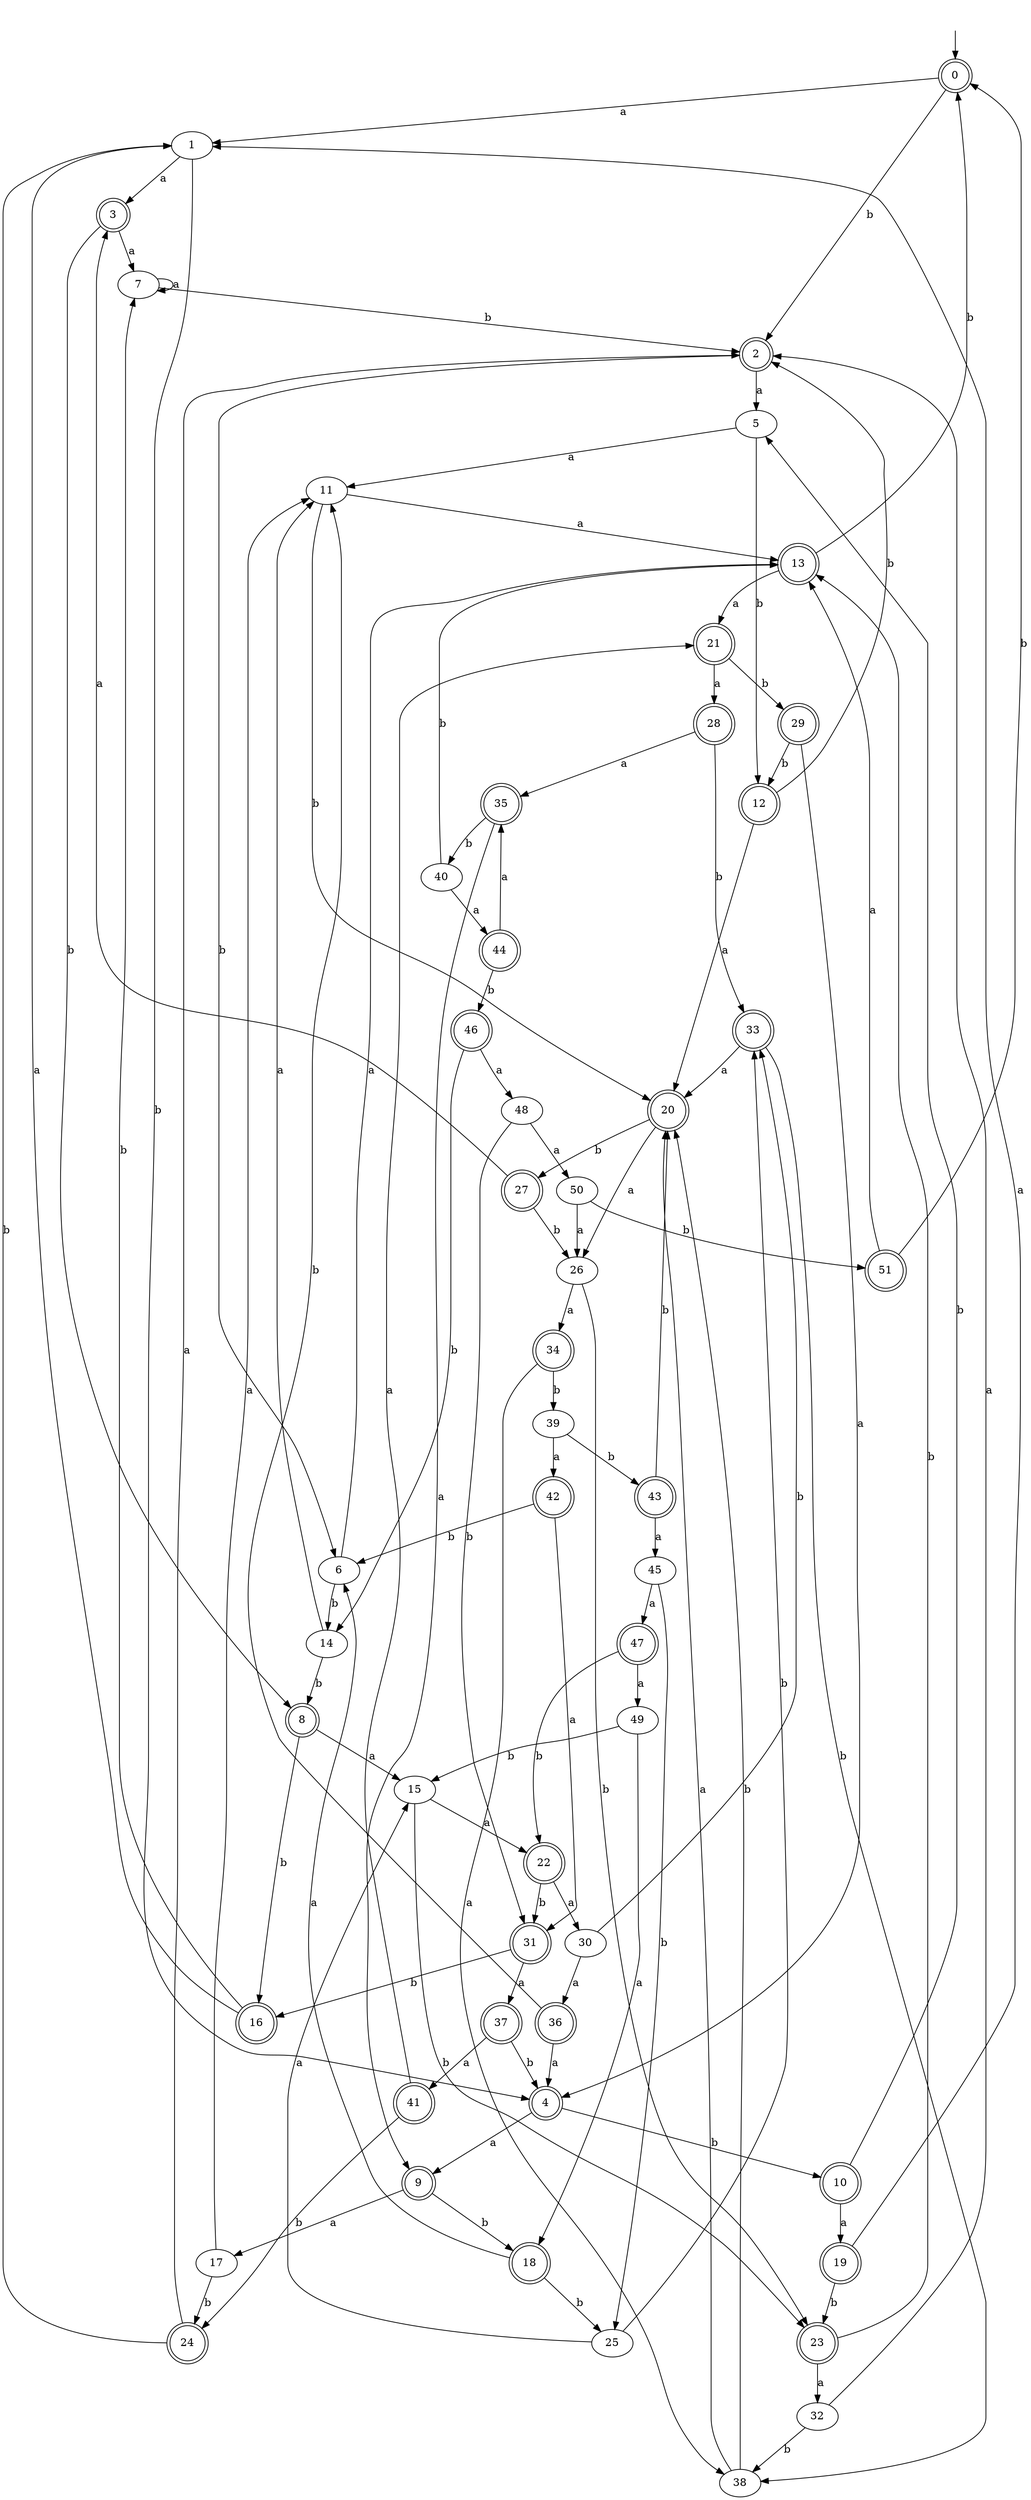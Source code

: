 digraph RandomDFA {
  __start0 [label="", shape=none];
  __start0 -> 0 [label=""];
  0 [shape=circle] [shape=doublecircle]
  0 -> 1 [label="a"]
  0 -> 2 [label="b"]
  1
  1 -> 3 [label="a"]
  1 -> 4 [label="b"]
  2 [shape=doublecircle]
  2 -> 5 [label="a"]
  2 -> 6 [label="b"]
  3 [shape=doublecircle]
  3 -> 7 [label="a"]
  3 -> 8 [label="b"]
  4 [shape=doublecircle]
  4 -> 9 [label="a"]
  4 -> 10 [label="b"]
  5
  5 -> 11 [label="a"]
  5 -> 12 [label="b"]
  6
  6 -> 13 [label="a"]
  6 -> 14 [label="b"]
  7
  7 -> 7 [label="a"]
  7 -> 2 [label="b"]
  8 [shape=doublecircle]
  8 -> 15 [label="a"]
  8 -> 16 [label="b"]
  9 [shape=doublecircle]
  9 -> 17 [label="a"]
  9 -> 18 [label="b"]
  10 [shape=doublecircle]
  10 -> 19 [label="a"]
  10 -> 5 [label="b"]
  11
  11 -> 13 [label="a"]
  11 -> 20 [label="b"]
  12 [shape=doublecircle]
  12 -> 20 [label="a"]
  12 -> 2 [label="b"]
  13 [shape=doublecircle]
  13 -> 21 [label="a"]
  13 -> 0 [label="b"]
  14
  14 -> 11 [label="a"]
  14 -> 8 [label="b"]
  15
  15 -> 22 [label="a"]
  15 -> 23 [label="b"]
  16 [shape=doublecircle]
  16 -> 1 [label="a"]
  16 -> 7 [label="b"]
  17
  17 -> 11 [label="a"]
  17 -> 24 [label="b"]
  18 [shape=doublecircle]
  18 -> 6 [label="a"]
  18 -> 25 [label="b"]
  19 [shape=doublecircle]
  19 -> 1 [label="a"]
  19 -> 23 [label="b"]
  20 [shape=doublecircle]
  20 -> 26 [label="a"]
  20 -> 27 [label="b"]
  21 [shape=doublecircle]
  21 -> 28 [label="a"]
  21 -> 29 [label="b"]
  22 [shape=doublecircle]
  22 -> 30 [label="a"]
  22 -> 31 [label="b"]
  23 [shape=doublecircle]
  23 -> 32 [label="a"]
  23 -> 13 [label="b"]
  24 [shape=doublecircle]
  24 -> 2 [label="a"]
  24 -> 1 [label="b"]
  25
  25 -> 15 [label="a"]
  25 -> 33 [label="b"]
  26
  26 -> 34 [label="a"]
  26 -> 23 [label="b"]
  27 [shape=doublecircle]
  27 -> 3 [label="a"]
  27 -> 26 [label="b"]
  28 [shape=doublecircle]
  28 -> 35 [label="a"]
  28 -> 33 [label="b"]
  29 [shape=doublecircle]
  29 -> 4 [label="a"]
  29 -> 12 [label="b"]
  30
  30 -> 36 [label="a"]
  30 -> 33 [label="b"]
  31 [shape=doublecircle]
  31 -> 37 [label="a"]
  31 -> 16 [label="b"]
  32
  32 -> 2 [label="a"]
  32 -> 38 [label="b"]
  33 [shape=doublecircle]
  33 -> 20 [label="a"]
  33 -> 38 [label="b"]
  34 [shape=doublecircle]
  34 -> 38 [label="a"]
  34 -> 39 [label="b"]
  35 [shape=doublecircle]
  35 -> 9 [label="a"]
  35 -> 40 [label="b"]
  36 [shape=doublecircle]
  36 -> 4 [label="a"]
  36 -> 11 [label="b"]
  37 [shape=doublecircle]
  37 -> 41 [label="a"]
  37 -> 4 [label="b"]
  38
  38 -> 20 [label="a"]
  38 -> 20 [label="b"]
  39
  39 -> 42 [label="a"]
  39 -> 43 [label="b"]
  40
  40 -> 44 [label="a"]
  40 -> 13 [label="b"]
  41 [shape=doublecircle]
  41 -> 21 [label="a"]
  41 -> 24 [label="b"]
  42 [shape=doublecircle]
  42 -> 31 [label="a"]
  42 -> 6 [label="b"]
  43 [shape=doublecircle]
  43 -> 45 [label="a"]
  43 -> 20 [label="b"]
  44 [shape=doublecircle]
  44 -> 35 [label="a"]
  44 -> 46 [label="b"]
  45
  45 -> 47 [label="a"]
  45 -> 25 [label="b"]
  46 [shape=doublecircle]
  46 -> 48 [label="a"]
  46 -> 14 [label="b"]
  47 [shape=doublecircle]
  47 -> 49 [label="a"]
  47 -> 22 [label="b"]
  48
  48 -> 50 [label="a"]
  48 -> 31 [label="b"]
  49
  49 -> 18 [label="a"]
  49 -> 15 [label="b"]
  50
  50 -> 26 [label="a"]
  50 -> 51 [label="b"]
  51 [shape=doublecircle]
  51 -> 13 [label="a"]
  51 -> 0 [label="b"]
}
